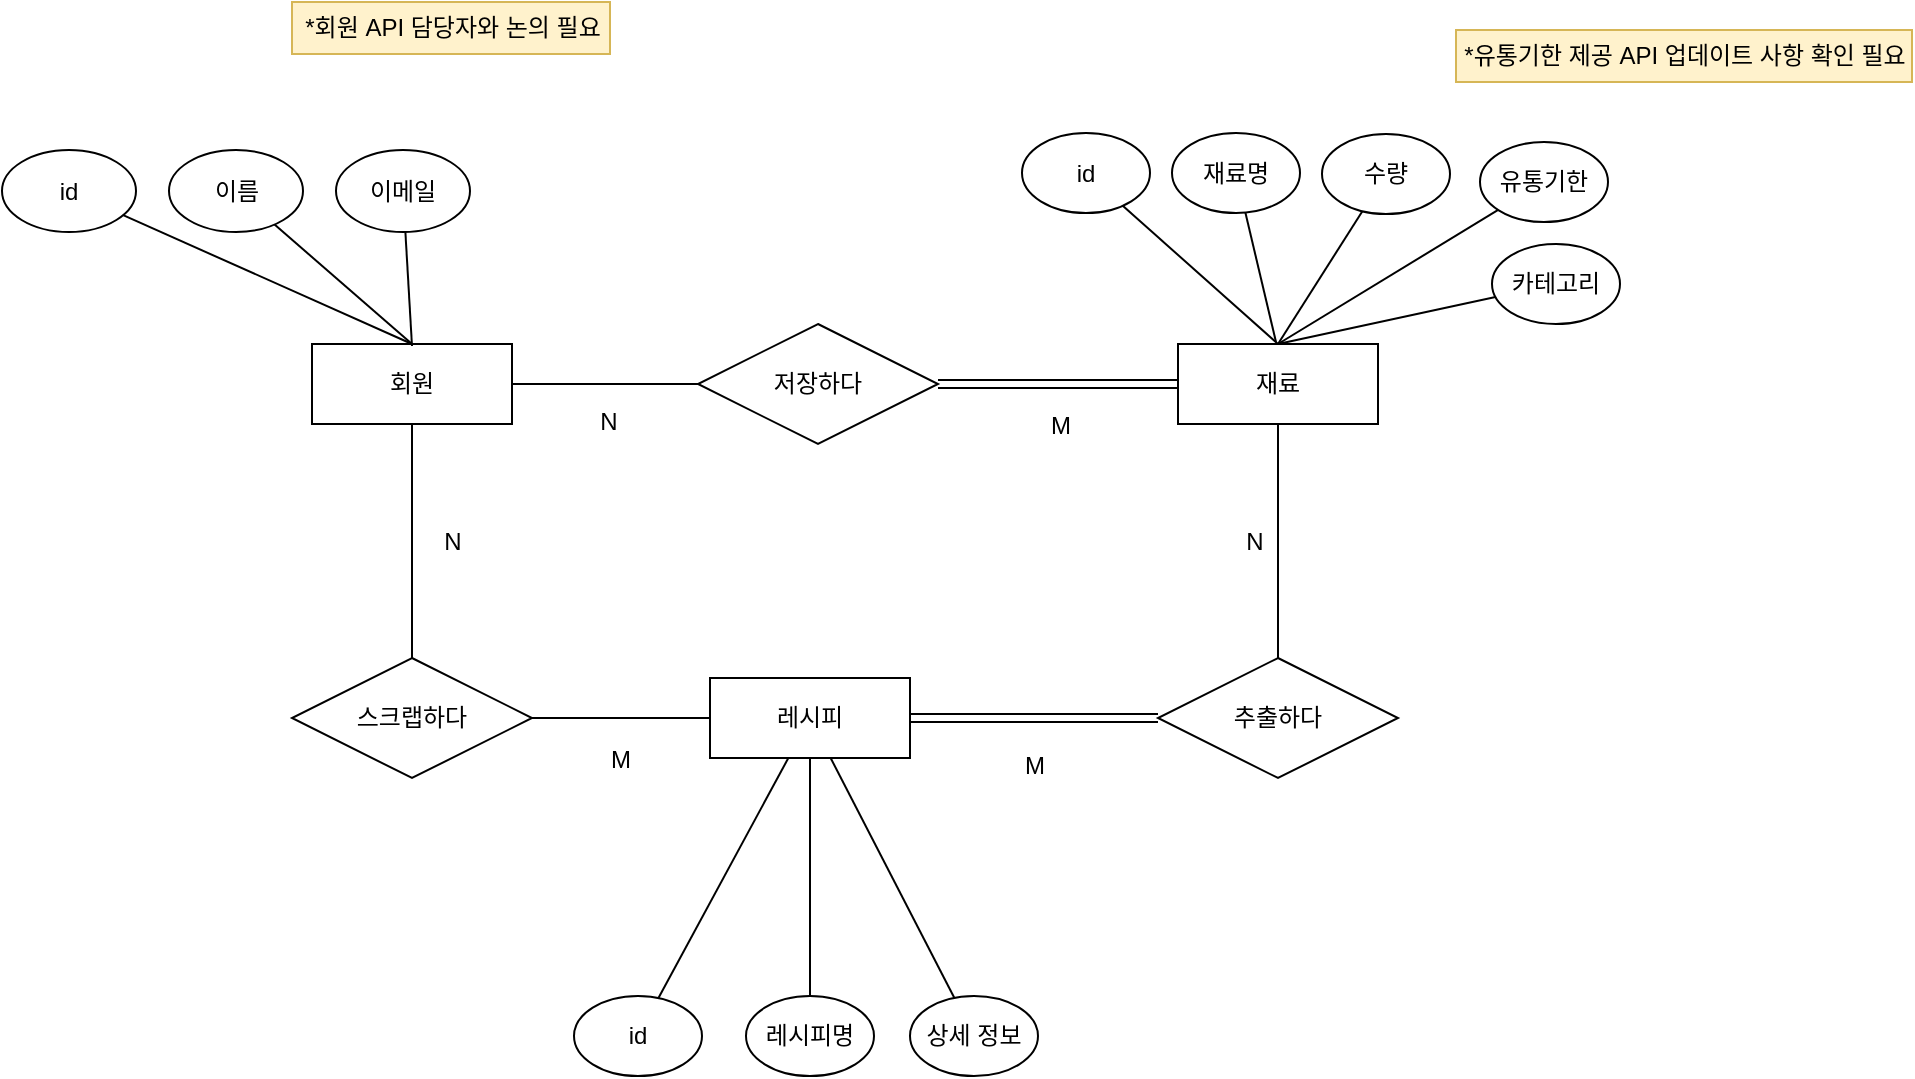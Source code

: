 <mxfile version="24.6.5" type="github">
  <diagram name="페이지-1" id="P-ZEgtnu1BzoJLXqaN9v">
    <mxGraphModel dx="1187" dy="813" grid="0" gridSize="10" guides="1" tooltips="1" connect="1" arrows="1" fold="1" page="1" pageScale="1" pageWidth="1169" pageHeight="827" math="0" shadow="0">
      <root>
        <mxCell id="0" />
        <mxCell id="1" parent="0" />
        <mxCell id="Za9z7HqXJDqGqdd8FASJ-7" value="" style="rounded=0;orthogonalLoop=1;jettySize=auto;html=1;endArrow=none;endFill=0;" parent="1" source="Za9z7HqXJDqGqdd8FASJ-1" target="Za9z7HqXJDqGqdd8FASJ-5" edge="1">
          <mxGeometry relative="1" as="geometry" />
        </mxCell>
        <mxCell id="Za9z7HqXJDqGqdd8FASJ-50" style="rounded=0;orthogonalLoop=1;jettySize=auto;html=1;endArrow=none;endFill=0;" parent="1" source="Za9z7HqXJDqGqdd8FASJ-1" target="Za9z7HqXJDqGqdd8FASJ-49" edge="1">
          <mxGeometry relative="1" as="geometry" />
        </mxCell>
        <mxCell id="Za9z7HqXJDqGqdd8FASJ-1" value="회원" style="whiteSpace=wrap;html=1;align=center;" parent="1" vertex="1">
          <mxGeometry x="282" y="328" width="100" height="40" as="geometry" />
        </mxCell>
        <mxCell id="Za9z7HqXJDqGqdd8FASJ-2" value="레시피" style="whiteSpace=wrap;html=1;align=center;" parent="1" vertex="1">
          <mxGeometry x="481" y="495" width="100" height="40" as="geometry" />
        </mxCell>
        <mxCell id="Za9z7HqXJDqGqdd8FASJ-13" value="" style="rounded=0;orthogonalLoop=1;jettySize=auto;html=1;endArrow=none;endFill=0;" parent="1" source="Za9z7HqXJDqGqdd8FASJ-3" target="Za9z7HqXJDqGqdd8FASJ-12" edge="1">
          <mxGeometry relative="1" as="geometry" />
        </mxCell>
        <mxCell id="Za9z7HqXJDqGqdd8FASJ-18" style="rounded=0;orthogonalLoop=1;jettySize=auto;html=1;endArrow=none;endFill=0;exitX=0.5;exitY=0;exitDx=0;exitDy=0;" parent="1" source="Za9z7HqXJDqGqdd8FASJ-3" target="Za9z7HqXJDqGqdd8FASJ-15" edge="1">
          <mxGeometry relative="1" as="geometry" />
        </mxCell>
        <mxCell id="Za9z7HqXJDqGqdd8FASJ-3" value="재료" style="whiteSpace=wrap;html=1;align=center;" parent="1" vertex="1">
          <mxGeometry x="715" y="328" width="100" height="40" as="geometry" />
        </mxCell>
        <mxCell id="Za9z7HqXJDqGqdd8FASJ-8" style="edgeStyle=orthogonalEdgeStyle;rounded=0;orthogonalLoop=1;jettySize=auto;html=1;shape=link;" parent="1" source="Za9z7HqXJDqGqdd8FASJ-5" target="Za9z7HqXJDqGqdd8FASJ-3" edge="1">
          <mxGeometry relative="1" as="geometry" />
        </mxCell>
        <mxCell id="Za9z7HqXJDqGqdd8FASJ-5" value="저장하다" style="shape=rhombus;perimeter=rhombusPerimeter;whiteSpace=wrap;html=1;align=center;" parent="1" vertex="1">
          <mxGeometry x="475" y="318" width="120" height="60" as="geometry" />
        </mxCell>
        <mxCell id="Za9z7HqXJDqGqdd8FASJ-9" value="N" style="text;html=1;align=center;verticalAlign=middle;resizable=0;points=[];autosize=1;strokeColor=none;fillColor=none;" parent="1" vertex="1">
          <mxGeometry x="416" y="354" width="27" height="26" as="geometry" />
        </mxCell>
        <mxCell id="Za9z7HqXJDqGqdd8FASJ-11" value="M" style="text;html=1;align=center;verticalAlign=middle;resizable=0;points=[];autosize=1;strokeColor=none;fillColor=none;" parent="1" vertex="1">
          <mxGeometry x="642" y="356" width="28" height="26" as="geometry" />
        </mxCell>
        <mxCell id="Za9z7HqXJDqGqdd8FASJ-14" value="" style="rounded=0;orthogonalLoop=1;jettySize=auto;html=1;endArrow=none;endFill=0;shape=link;" parent="1" source="Za9z7HqXJDqGqdd8FASJ-12" target="Za9z7HqXJDqGqdd8FASJ-2" edge="1">
          <mxGeometry relative="1" as="geometry" />
        </mxCell>
        <mxCell id="Za9z7HqXJDqGqdd8FASJ-12" value="추출하다" style="shape=rhombus;perimeter=rhombusPerimeter;whiteSpace=wrap;html=1;align=center;" parent="1" vertex="1">
          <mxGeometry x="705" y="485" width="120" height="60" as="geometry" />
        </mxCell>
        <mxCell id="Za9z7HqXJDqGqdd8FASJ-15" value="id" style="ellipse;whiteSpace=wrap;html=1;align=center;" parent="1" vertex="1">
          <mxGeometry x="637" y="222.5" width="64" height="40" as="geometry" />
        </mxCell>
        <mxCell id="Za9z7HqXJDqGqdd8FASJ-24" value="N" style="text;html=1;align=center;verticalAlign=middle;resizable=0;points=[];autosize=1;strokeColor=none;fillColor=none;" parent="1" vertex="1">
          <mxGeometry x="739" y="413.5" width="27" height="26" as="geometry" />
        </mxCell>
        <mxCell id="Za9z7HqXJDqGqdd8FASJ-25" value="M" style="text;html=1;align=center;verticalAlign=middle;resizable=0;points=[];autosize=1;strokeColor=none;fillColor=none;" parent="1" vertex="1">
          <mxGeometry x="629" y="526" width="28" height="26" as="geometry" />
        </mxCell>
        <mxCell id="Za9z7HqXJDqGqdd8FASJ-31" style="rounded=0;orthogonalLoop=1;jettySize=auto;html=1;entryX=0.5;entryY=0;entryDx=0;entryDy=0;endArrow=none;endFill=0;" parent="1" source="Za9z7HqXJDqGqdd8FASJ-26" target="Za9z7HqXJDqGqdd8FASJ-1" edge="1">
          <mxGeometry relative="1" as="geometry" />
        </mxCell>
        <mxCell id="Za9z7HqXJDqGqdd8FASJ-26" value="id" style="ellipse;whiteSpace=wrap;html=1;align=center;" parent="1" vertex="1">
          <mxGeometry x="127" y="231" width="67" height="41" as="geometry" />
        </mxCell>
        <mxCell id="Za9z7HqXJDqGqdd8FASJ-32" style="rounded=0;orthogonalLoop=1;jettySize=auto;html=1;entryX=0.5;entryY=0;entryDx=0;entryDy=0;endArrow=none;endFill=0;" parent="1" source="Za9z7HqXJDqGqdd8FASJ-29" target="Za9z7HqXJDqGqdd8FASJ-1" edge="1">
          <mxGeometry relative="1" as="geometry" />
        </mxCell>
        <mxCell id="Za9z7HqXJDqGqdd8FASJ-29" value="이름" style="ellipse;whiteSpace=wrap;html=1;align=center;" parent="1" vertex="1">
          <mxGeometry x="210.5" y="231" width="67" height="41" as="geometry" />
        </mxCell>
        <mxCell id="Za9z7HqXJDqGqdd8FASJ-33" style="rounded=0;orthogonalLoop=1;jettySize=auto;html=1;endArrow=none;endFill=0;" parent="1" source="Za9z7HqXJDqGqdd8FASJ-30" edge="1">
          <mxGeometry relative="1" as="geometry">
            <mxPoint x="332" y="329" as="targetPoint" />
          </mxGeometry>
        </mxCell>
        <mxCell id="Za9z7HqXJDqGqdd8FASJ-30" value="이메일" style="ellipse;whiteSpace=wrap;html=1;align=center;" parent="1" vertex="1">
          <mxGeometry x="294" y="231" width="67" height="41" as="geometry" />
        </mxCell>
        <mxCell id="Za9z7HqXJDqGqdd8FASJ-35" style="rounded=0;orthogonalLoop=1;jettySize=auto;html=1;endArrow=none;endFill=0;" parent="1" source="Za9z7HqXJDqGqdd8FASJ-34" edge="1">
          <mxGeometry relative="1" as="geometry">
            <mxPoint x="764" y="327" as="targetPoint" />
          </mxGeometry>
        </mxCell>
        <mxCell id="Za9z7HqXJDqGqdd8FASJ-34" value="재료명" style="ellipse;whiteSpace=wrap;html=1;align=center;" parent="1" vertex="1">
          <mxGeometry x="712" y="222.5" width="64" height="40" as="geometry" />
        </mxCell>
        <mxCell id="Za9z7HqXJDqGqdd8FASJ-37" style="rounded=0;orthogonalLoop=1;jettySize=auto;html=1;endArrow=none;endFill=0;entryX=0.5;entryY=0;entryDx=0;entryDy=0;" parent="1" source="Za9z7HqXJDqGqdd8FASJ-36" target="Za9z7HqXJDqGqdd8FASJ-3" edge="1">
          <mxGeometry relative="1" as="geometry" />
        </mxCell>
        <mxCell id="Za9z7HqXJDqGqdd8FASJ-36" value="수량" style="ellipse;whiteSpace=wrap;html=1;align=center;" parent="1" vertex="1">
          <mxGeometry x="787" y="223" width="64" height="40" as="geometry" />
        </mxCell>
        <mxCell id="Za9z7HqXJDqGqdd8FASJ-39" style="rounded=0;orthogonalLoop=1;jettySize=auto;html=1;entryX=0.5;entryY=0;entryDx=0;entryDy=0;endArrow=none;endFill=0;" parent="1" source="Za9z7HqXJDqGqdd8FASJ-38" target="Za9z7HqXJDqGqdd8FASJ-3" edge="1">
          <mxGeometry relative="1" as="geometry" />
        </mxCell>
        <mxCell id="Za9z7HqXJDqGqdd8FASJ-38" value="유통기한" style="ellipse;whiteSpace=wrap;html=1;align=center;" parent="1" vertex="1">
          <mxGeometry x="866" y="227" width="64" height="40" as="geometry" />
        </mxCell>
        <mxCell id="Za9z7HqXJDqGqdd8FASJ-40" value="*유통기한 제공 API 업데이트 사항 확인 필요" style="text;html=1;align=center;verticalAlign=middle;resizable=0;points=[];autosize=1;strokeColor=#d6b656;fillColor=#fff2cc;" parent="1" vertex="1">
          <mxGeometry x="854" y="171" width="228" height="26" as="geometry" />
        </mxCell>
        <mxCell id="Za9z7HqXJDqGqdd8FASJ-42" value="*회원 API 담당자와 논의 필요" style="text;html=1;align=center;verticalAlign=middle;resizable=0;points=[];autosize=1;strokeColor=#d6b656;fillColor=#fff2cc;" parent="1" vertex="1">
          <mxGeometry x="272" y="157" width="159" height="26" as="geometry" />
        </mxCell>
        <mxCell id="Za9z7HqXJDqGqdd8FASJ-44" style="rounded=0;orthogonalLoop=1;jettySize=auto;html=1;endArrow=none;endFill=0;entryX=0.5;entryY=0;entryDx=0;entryDy=0;" parent="1" source="Za9z7HqXJDqGqdd8FASJ-43" target="Za9z7HqXJDqGqdd8FASJ-3" edge="1">
          <mxGeometry relative="1" as="geometry" />
        </mxCell>
        <mxCell id="Za9z7HqXJDqGqdd8FASJ-43" value="카테고리" style="ellipse;whiteSpace=wrap;html=1;align=center;" parent="1" vertex="1">
          <mxGeometry x="872" y="278" width="64" height="40" as="geometry" />
        </mxCell>
        <mxCell id="Za9z7HqXJDqGqdd8FASJ-54" style="rounded=0;orthogonalLoop=1;jettySize=auto;html=1;endArrow=none;endFill=0;" parent="1" source="Za9z7HqXJDqGqdd8FASJ-46" target="Za9z7HqXJDqGqdd8FASJ-2" edge="1">
          <mxGeometry relative="1" as="geometry" />
        </mxCell>
        <mxCell id="Za9z7HqXJDqGqdd8FASJ-46" value="id" style="ellipse;whiteSpace=wrap;html=1;align=center;" parent="1" vertex="1">
          <mxGeometry x="413" y="654" width="64" height="40" as="geometry" />
        </mxCell>
        <mxCell id="Za9z7HqXJDqGqdd8FASJ-55" style="rounded=0;orthogonalLoop=1;jettySize=auto;html=1;endArrow=none;endFill=0;" parent="1" source="Za9z7HqXJDqGqdd8FASJ-47" target="Za9z7HqXJDqGqdd8FASJ-2" edge="1">
          <mxGeometry relative="1" as="geometry" />
        </mxCell>
        <mxCell id="Za9z7HqXJDqGqdd8FASJ-47" value="레시피명" style="ellipse;whiteSpace=wrap;html=1;align=center;" parent="1" vertex="1">
          <mxGeometry x="499" y="654" width="64" height="40" as="geometry" />
        </mxCell>
        <mxCell id="Za9z7HqXJDqGqdd8FASJ-56" style="rounded=0;orthogonalLoop=1;jettySize=auto;html=1;endArrow=none;endFill=0;" parent="1" source="Za9z7HqXJDqGqdd8FASJ-48" target="Za9z7HqXJDqGqdd8FASJ-2" edge="1">
          <mxGeometry relative="1" as="geometry" />
        </mxCell>
        <mxCell id="Za9z7HqXJDqGqdd8FASJ-48" value="상세 정보" style="ellipse;whiteSpace=wrap;html=1;align=center;" parent="1" vertex="1">
          <mxGeometry x="581" y="654" width="64" height="40" as="geometry" />
        </mxCell>
        <mxCell id="Za9z7HqXJDqGqdd8FASJ-51" style="rounded=0;orthogonalLoop=1;jettySize=auto;html=1;entryX=0;entryY=0.5;entryDx=0;entryDy=0;endArrow=none;endFill=0;" parent="1" source="Za9z7HqXJDqGqdd8FASJ-49" target="Za9z7HqXJDqGqdd8FASJ-2" edge="1">
          <mxGeometry relative="1" as="geometry" />
        </mxCell>
        <mxCell id="Za9z7HqXJDqGqdd8FASJ-49" value="스크랩하다" style="shape=rhombus;perimeter=rhombusPerimeter;whiteSpace=wrap;html=1;align=center;" parent="1" vertex="1">
          <mxGeometry x="272" y="485" width="120" height="60" as="geometry" />
        </mxCell>
        <mxCell id="Za9z7HqXJDqGqdd8FASJ-52" value="N" style="text;html=1;align=center;verticalAlign=middle;resizable=0;points=[];autosize=1;strokeColor=none;fillColor=none;" parent="1" vertex="1">
          <mxGeometry x="338" y="413.5" width="27" height="26" as="geometry" />
        </mxCell>
        <mxCell id="Za9z7HqXJDqGqdd8FASJ-53" value="M" style="text;html=1;align=center;verticalAlign=middle;resizable=0;points=[];autosize=1;strokeColor=none;fillColor=none;" parent="1" vertex="1">
          <mxGeometry x="422" y="523" width="28" height="26" as="geometry" />
        </mxCell>
      </root>
    </mxGraphModel>
  </diagram>
</mxfile>
